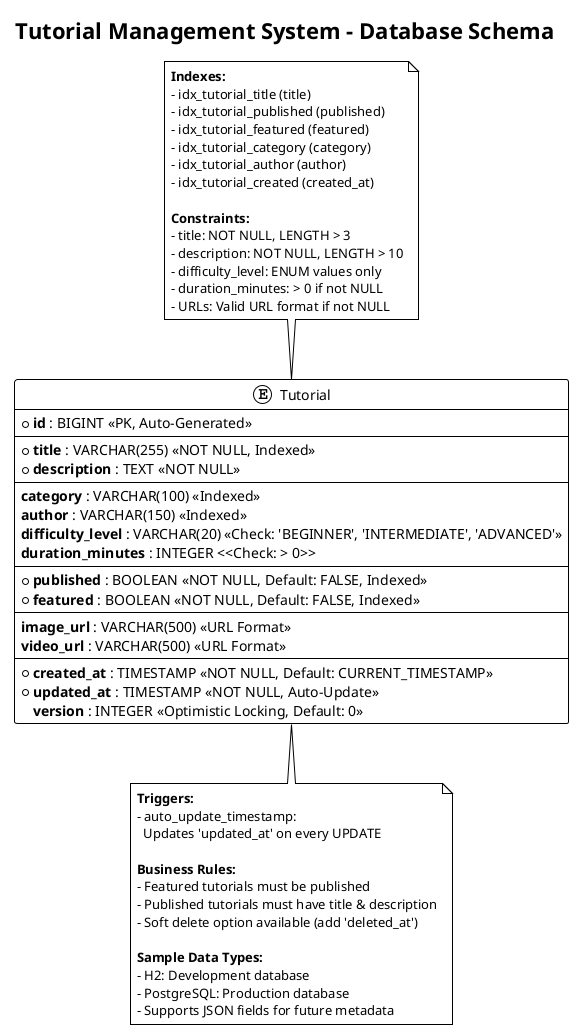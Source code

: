 @startuml Tutorial Management App - Enhanced ER Diagram

!theme plain
skinparam entity {
    BackgroundColor LightYellow
    BorderColor DarkBlue
}

title Tutorial Management System - Database Schema

entity Tutorial {
  * **id** : BIGINT <<PK, Auto-Generated>>
  --
  * **title** : VARCHAR(255) <<NOT NULL, Indexed>>
  * **description** : TEXT <<NOT NULL>>
  --
  **category** : VARCHAR(100) <<Indexed>>
  **author** : VARCHAR(150) <<Indexed>>
  **difficulty_level** : VARCHAR(20) <<Check: 'BEGINNER', 'INTERMEDIATE', 'ADVANCED'>>
  **duration_minutes** : INTEGER <<Check: > 0>>
  --
  * **published** : BOOLEAN <<NOT NULL, Default: FALSE, Indexed>>
  * **featured** : BOOLEAN <<NOT NULL, Default: FALSE, Indexed>>
  --
  **image_url** : VARCHAR(500) <<URL Format>>
  **video_url** : VARCHAR(500) <<URL Format>>
  --
  * **created_at** : TIMESTAMP <<NOT NULL, Default: CURRENT_TIMESTAMP>>
  * **updated_at** : TIMESTAMP <<NOT NULL, Auto-Update>>
  **version** : INTEGER <<Optimistic Locking, Default: 0>>
}

' Future extensions (commented for current implementation)
/' 
entity Category {
  * **id** : BIGINT <<PK>>
  --
  * **name** : VARCHAR(100) <<UNIQUE, NOT NULL>>
  * **description** : TEXT
  * **color_code** : VARCHAR(7) <<Hex Color>>
  * **icon** : VARCHAR(50)
  --
  * **created_at** : TIMESTAMP
  * **updated_at** : TIMESTAMP
}

entity Author {
  * **id** : BIGINT <<PK>>
  --
  * **username** : VARCHAR(50) <<UNIQUE, NOT NULL>>
  * **email** : VARCHAR(255) <<UNIQUE, NOT NULL>>
  * **full_name** : VARCHAR(200)
  * **bio** : TEXT
  * **avatar_url** : VARCHAR(500)
  --
  * **created_at** : TIMESTAMP
  * **updated_at** : TIMESTAMP
}

entity TutorialTag {
  * **tutorial_id** : BIGINT <<FK>>
  * **tag_id** : BIGINT <<FK>>
  --
  **created_at** : TIMESTAMP
}

entity Tag {
  * **id** : BIGINT <<PK>>
  --
  * **name** : VARCHAR(50) <<UNIQUE, NOT NULL>>
  * **description** : VARCHAR(255)
  --
  * **created_at** : TIMESTAMP
}

' Future relationships
Tutorial ||--o{ TutorialTag
Tag ||--o{ TutorialTag
Tutorial }o--|| Category : belongs_to
Tutorial }o--|| Author : created_by
'/

' Current indexes and constraints
note top of Tutorial : **Indexes:**\n- idx_tutorial_title (title)\n- idx_tutorial_published (published)\n- idx_tutorial_featured (featured)\n- idx_tutorial_category (category)\n- idx_tutorial_author (author)\n- idx_tutorial_created (created_at)\n\n**Constraints:**\n- title: NOT NULL, LENGTH > 3\n- description: NOT NULL, LENGTH > 10\n- difficulty_level: ENUM values only\n- duration_minutes: > 0 if not NULL\n- URLs: Valid URL format if not NULL

note bottom of Tutorial : **Triggers:**\n- auto_update_timestamp:\n  Updates 'updated_at' on every UPDATE\n\n**Business Rules:**\n- Featured tutorials must be published\n- Published tutorials must have title & description\n- Soft delete option available (add 'deleted_at')\n\n**Sample Data Types:**\n- H2: Development database\n- PostgreSQL: Production database\n- Supports JSON fields for future metadata

@enduml
